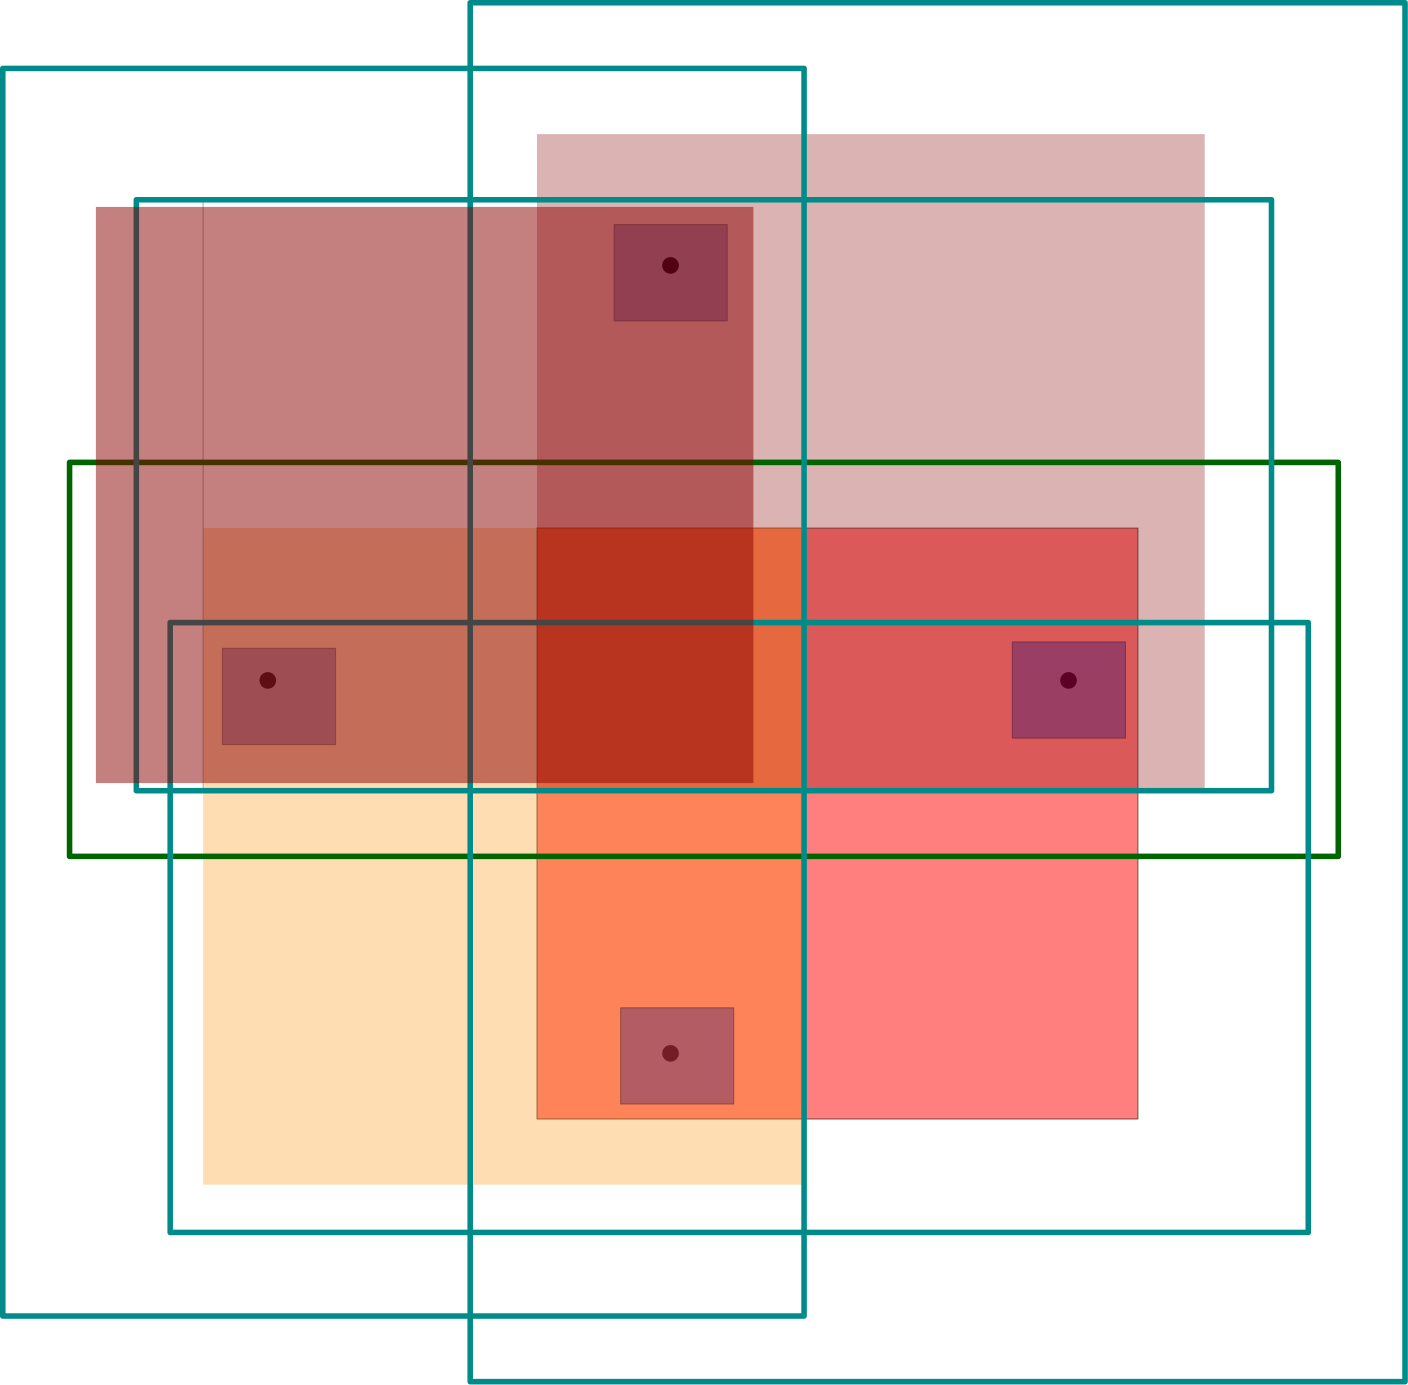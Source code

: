 <?xml version="1.0"?>
<!DOCTYPE ipe SYSTEM "ipe.dtd">
<ipe version="70107" creator="Ipe 7.2.4">
<info created="D:20170727214714" modified="D:20170727214714"/>
<ipestyle name="basic">
<symbol name="arrow/arc(spx)">
<path stroke="sym-stroke" fill="sym-stroke" pen="sym-pen">
0 0 m
-1 0.333 l
-1 -0.333 l
h
</path>
</symbol>
<symbol name="arrow/farc(spx)">
<path stroke="sym-stroke" fill="white" pen="sym-pen">
0 0 m
-1 0.333 l
-1 -0.333 l
h
</path>
</symbol>
<symbol name="arrow/ptarc(spx)">
<path stroke="sym-stroke" fill="sym-stroke" pen="sym-pen">
0 0 m
-1 0.333 l
-0.8 0 l
-1 -0.333 l
h
</path>
</symbol>
<symbol name="arrow/fptarc(spx)">
<path stroke="sym-stroke" fill="white" pen="sym-pen">
0 0 m
-1 0.333 l
-0.8 0 l
-1 -0.333 l
h
</path>
</symbol>
<symbol name="mark/circle(sx)" transformations="translations">
<path fill="sym-stroke">
0.6 0 0 0.6 0 0 e
0.4 0 0 0.4 0 0 e
</path>
</symbol>
<symbol name="mark/disk(sx)" transformations="translations">
<path fill="sym-stroke">
0.6 0 0 0.6 0 0 e
</path>
</symbol>
<symbol name="mark/fdisk(sfx)" transformations="translations">
<group>
<path fill="sym-fill">
0.5 0 0 0.5 0 0 e
</path>
<path fill="sym-stroke" fillrule="eofill">
0.6 0 0 0.6 0 0 e
0.4 0 0 0.4 0 0 e
</path>
</group>
</symbol>
<symbol name="mark/box(sx)" transformations="translations">
<path fill="sym-stroke" fillrule="eofill">
-0.6 -0.6 m
0.6 -0.6 l
0.6 0.6 l
-0.6 0.6 l
h
-0.4 -0.4 m
0.4 -0.4 l
0.4 0.4 l
-0.4 0.4 l
h
</path>
</symbol>
<symbol name="mark/square(sx)" transformations="translations">
<path fill="sym-stroke">
-0.6 -0.6 m
0.6 -0.6 l
0.6 0.6 l
-0.6 0.6 l
h
</path>
</symbol>
<symbol name="mark/fsquare(sfx)" transformations="translations">
<group>
<path fill="sym-fill">
-0.5 -0.5 m
0.5 -0.5 l
0.5 0.5 l
-0.5 0.5 l
h
</path>
<path fill="sym-stroke" fillrule="eofill">
-0.6 -0.6 m
0.6 -0.6 l
0.6 0.6 l
-0.6 0.6 l
h
-0.4 -0.4 m
0.4 -0.4 l
0.4 0.4 l
-0.4 0.4 l
h
</path>
</group>
</symbol>
<symbol name="mark/cross(sx)" transformations="translations">
<group>
<path fill="sym-stroke">
-0.43 -0.57 m
0.57 0.43 l
0.43 0.57 l
-0.57 -0.43 l
h
</path>
<path fill="sym-stroke">
-0.43 0.57 m
0.57 -0.43 l
0.43 -0.57 l
-0.57 0.43 l
h
</path>
</group>
</symbol>
<symbol name="arrow/fnormal(spx)">
<path stroke="sym-stroke" fill="white" pen="sym-pen">
0 0 m
-1 0.333 l
-1 -0.333 l
h
</path>
</symbol>
<symbol name="arrow/pointed(spx)">
<path stroke="sym-stroke" fill="sym-stroke" pen="sym-pen">
0 0 m
-1 0.333 l
-0.8 0 l
-1 -0.333 l
h
</path>
</symbol>
<symbol name="arrow/fpointed(spx)">
<path stroke="sym-stroke" fill="white" pen="sym-pen">
0 0 m
-1 0.333 l
-0.8 0 l
-1 -0.333 l
h
</path>
</symbol>
<symbol name="arrow/linear(spx)">
<path stroke="sym-stroke" pen="sym-pen">
-1 0.333 m
0 0 l
-1 -0.333 l
</path>
</symbol>
<symbol name="arrow/fdouble(spx)">
<path stroke="sym-stroke" fill="white" pen="sym-pen">
0 0 m
-1 0.333 l
-1 -0.333 l
h
-1 0 m
-2 0.333 l
-2 -0.333 l
h
</path>
</symbol>
<symbol name="arrow/double(spx)">
<path stroke="sym-stroke" fill="sym-stroke" pen="sym-pen">
0 0 m
-1 0.333 l
-1 -0.333 l
h
-1 0 m
-2 0.333 l
-2 -0.333 l
h
</path>
</symbol>
<pen name="heavier" value="0.8"/>
<pen name="fat" value="1.2"/>
<pen name="ultrafat" value="2"/>
<symbolsize name="large" value="5"/>
<symbolsize name="small" value="2"/>
<symbolsize name="tiny" value="1.1"/>
<arrowsize name="large" value="10"/>
<arrowsize name="small" value="5"/>
<arrowsize name="tiny" value="3"/>
<color name="red" value="1 0 0"/>
<color name="green" value="0 1 0"/>
<color name="blue" value="0 0 1"/>
<color name="yellow" value="1 1 0"/>
<color name="orange" value="1 0.647 0"/>
<color name="gold" value="1 0.843 0"/>
<color name="purple" value="0.627 0.125 0.941"/>
<color name="gray" value="0.745"/>
<color name="brown" value="0.647 0.165 0.165"/>
<color name="navy" value="0 0 0.502"/>
<color name="pink" value="1 0.753 0.796"/>
<color name="seagreen" value="0.18 0.545 0.341"/>
<color name="turquoise" value="0.251 0.878 0.816"/>
<color name="violet" value="0.933 0.51 0.933"/>
<color name="darkblue" value="0 0 0.545"/>
<color name="darkcyan" value="0 0.545 0.545"/>
<color name="darkgray" value="0.663"/>
<color name="darkgreen" value="0 0.392 0"/>
<color name="darkmagenta" value="0.545 0 0.545"/>
<color name="darkorange" value="1 0.549 0"/>
<color name="darkred" value="0.545 0 0"/>
<color name="lightblue" value="0.678 0.847 0.902"/>
<color name="lightcyan" value="0.878 1 1"/>
<color name="lightgray" value="0.827"/>
<color name="lightgreen" value="0.565 0.933 0.565"/>
<color name="lightyellow" value="1 1 0.878"/>
<dashstyle name="dashed" value="[4] 0"/>
<dashstyle name="dotted" value="[1 3] 0"/>
<dashstyle name="dash dotted" value="[4 2 1 2] 0"/>
<dashstyle name="dash dot dotted" value="[4 2 1 2 1 2] 0"/>
<textsize name="large" value="\large"/>
<textsize name="Large" value="\Large"/>
<textsize name="LARGE" value="\LARGE"/>
<textsize name="huge" value="\huge"/>
<textsize name="Huge" value="\Huge"/>
<textsize name="small" value="\small"/>
<textsize name="footnote" value="\footnotesize"/>
<textsize name="tiny" value="\tiny"/>
<textstyle name="center" begin="\begin{center}" end="\end{center}"/>
<textstyle name="itemize" begin="\begin{itemize}" end="\end{itemize}"/>
<textstyle name="item" begin="\begin{itemize}\item{}" end="\end{itemize}"/>
<gridsize name="4 pts" value="4"/>
<gridsize name="8 pts (~3 mm)" value="8"/>
<gridsize name="16 pts (~6 mm)" value="16"/>
<gridsize name="32 pts (~12 mm)" value="32"/>
<gridsize name="10 pts (~3.5 mm)" value="10"/>
<gridsize name="20 pts (~7 mm)" value="20"/>
<gridsize name="14 pts (~5 mm)" value="14"/>
<gridsize name="28 pts (~10 mm)" value="28"/>
<gridsize name="56 pts (~20 mm)" value="56"/>
<anglesize name="90 deg" value="90"/>
<anglesize name="60 deg" value="60"/>
<anglesize name="45 deg" value="45"/>
<anglesize name="30 deg" value="30"/>
<anglesize name="22.5 deg" value="22.5"/>
<opacity name="10%" value="0.1"/>
<opacity name="30%" value="0.3"/>
<opacity name="50%" value="0.5"/>
<opacity name="75%" value="0.75"/>
<tiling name="falling" angle="-60" step="4" width="1"/>
<tiling name="rising" angle="30" step="4" width="1"/>
</ipestyle>
<page>
<layer name="alpha"/>
<layer name="beta"/>
<view layers="alpha beta" active="beta"/>
<use layer="alpha" matrix="1.50242 0 0 1.47739 33.0289 -342.409" name="mark/disk(sx)" pos="63.4991 538.876" size="large" stroke="black"/>
<use matrix="1.50242 0 0 1.47739 33.0289 -342.409" name="mark/disk(sx)" pos="255.37 538.876" size="large" stroke="black"/>
<use layer="beta" matrix="1.50242 0 0 1.47739 33.0289 -342.409" name="mark/disk(sx)" pos="160 640" size="large" stroke="black"/>
<use layer="alpha" matrix="1.50242 0 0 1.47739 33.0289 -342.409" name="mark/disk(sx)" pos="160 448" size="large" stroke="black"/>
<path matrix="1.50242 0 0 1.47739 33.0289 -342.409" stroke="black" opacity="30%">
48 656 m
48 512 l
192 512 l
192 656 l
h
</path>
<path matrix="1.50242 0 0 1.47739 33.0289 -342.409" stroke="black" fill="red" opacity="50%">
128 576 m
128 432 l
272 432 l
272 576 l
h
</path>
<path matrix="1.50242 0 0 1.47739 33.0289 -342.409" fill="darkred" opacity="30%">
128 672 m
128 512 l
288 512 l
288 672 l
h
</path>
<path matrix="1.50242 0 0 1.47739 33.0289 -342.409" fill="darkorange" opacity="30%">
48 576 m
48 416 l
192 416 l
192 576 l
h
</path>
<path matrix="1.50242 0 0 1.47739 33.0289 -342.409" stroke="darkgreen" pen="ultrafat">
16 592 m
16 496 l
320 496 l
320 592 l
h
</path>
<path matrix="1.50242 0 0 1.47739 33.0289 -342.409" stroke="darkcyan" pen="ultrafat">
112 704 m
112 368 l
336 368 l
336 704 l
h
</path>
<path matrix="1.50242 0 0 1.47739 33.0289 -342.409" stroke="darkcyan" pen="ultrafat">
0 688 m
0 384 l
192 384 l
192 688 l
h
</path>
<path matrix="1.50242 0 0 1.47739 33.0289 -342.409" stroke="darkcyan" pen="ultrafat">
32 656 m
32 512 l
304 512 l
304 656 l
h
</path>
<path matrix="1.50242 0 0 1.47739 33.0289 -342.409" stroke="darkcyan" pen="ultrafat">
40.1122 552.967 m
40.1122 404.362 l
312.815 404.362 l
312.815 552.967 l
h
</path>
<path layer="beta" matrix="1.50242 0 0 1.47739 33.0289 -342.409" stroke="black" fill="navy" opacity="30%">
146.482 649.951 m
146.482 626.487 l
173.596 626.487 l
173.596 649.951 l
h
</path>
<path layer="alpha" matrix="1.50242 0 0 1.47739 35.3785 -624.355" stroke="black" fill="navy" opacity="30%">
146.482 649.951 m
146.482 626.487 l
173.596 626.487 l
173.596 649.951 l
h
</path>
<path matrix="1.50242 0 0 1.47739 176.389 -492.626" stroke="black" fill="navy" opacity="30%">
146.482 649.951 m
146.482 626.487 l
173.596 626.487 l
173.596 649.951 l
h
</path>
<path matrix="1.50242 0 0 1.47739 -107.983 -494.937" stroke="black" fill="navy" opacity="30%">
146.482 649.951 m
146.482 626.487 l
173.596 626.487 l
173.596 649.951 l
h
</path>
<path layer="beta" matrix="1.80137 0 0 1.32158 -20.7366 -262.343" fill="darkred" opacity="50%">
179.853 513.86 m
179.853 670.807 l
48.4549 670.807 l
48.4549 513.86 l
h
</path>
</page>
</ipe>
